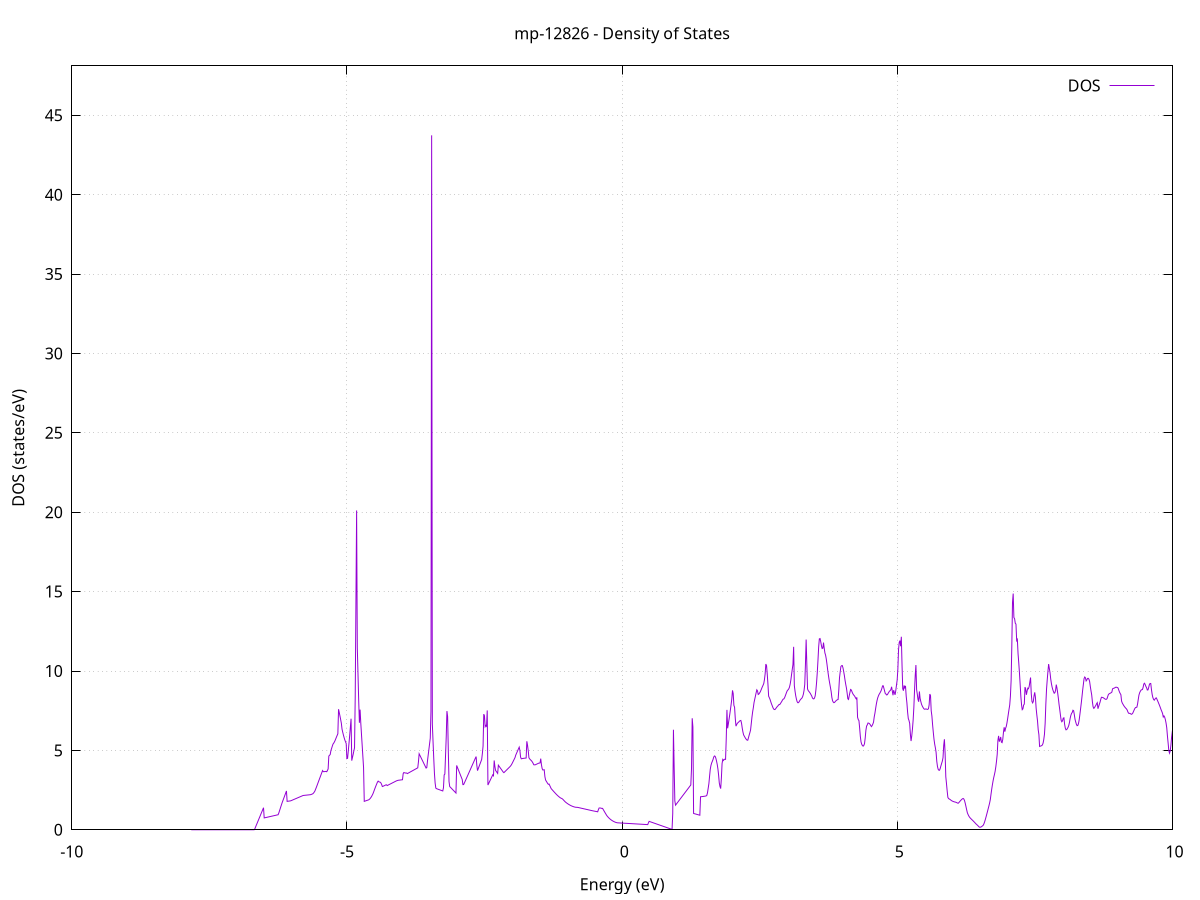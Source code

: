 set title 'mp-12826 - Density of States'
set xlabel 'Energy (eV)'
set ylabel 'DOS (states/eV)'
set grid
set xrange [-10:10]
set yrange [0:48.114]
set xzeroaxis lt -1
set terminal png size 800,600
set output 'mp-12826_dos_gnuplot.png'
plot '-' using 1:2 with lines title 'DOS'
-7.829400 0.000000
-7.816700 0.000000
-7.804100 0.000000
-7.791500 0.000000
-7.778900 0.000000
-7.766200 0.000000
-7.753600 0.000000
-7.741000 0.000000
-7.728400 0.000000
-7.715800 0.000000
-7.703100 0.000000
-7.690500 0.000000
-7.677900 0.000000
-7.665300 0.000000
-7.652600 0.000000
-7.640000 0.000000
-7.627400 0.000000
-7.614800 0.000000
-7.602100 0.000000
-7.589500 0.000000
-7.576900 0.000000
-7.564300 0.000000
-7.551600 0.000000
-7.539000 0.000000
-7.526400 0.000000
-7.513800 0.000000
-7.501100 0.000000
-7.488500 0.000000
-7.475900 0.000000
-7.463300 0.000000
-7.450600 0.000000
-7.438000 0.000000
-7.425400 0.000000
-7.412800 0.000000
-7.400100 0.000000
-7.387500 0.000000
-7.374900 0.000000
-7.362300 0.000000
-7.349600 0.000000
-7.337000 0.000000
-7.324400 0.000000
-7.311800 0.000000
-7.299100 0.000000
-7.286500 0.000000
-7.273900 0.000000
-7.261300 0.000000
-7.248600 0.000000
-7.236000 0.000000
-7.223400 0.000000
-7.210800 0.000000
-7.198100 0.000000
-7.185500 0.000000
-7.172900 0.000000
-7.160300 0.000000
-7.147600 0.000000
-7.135000 0.000000
-7.122400 0.000000
-7.109800 0.000000
-7.097200 0.000000
-7.084500 0.000000
-7.071900 0.000000
-7.059300 0.000000
-7.046700 0.000000
-7.034000 0.000000
-7.021400 0.000000
-7.008800 0.000000
-6.996200 0.000000
-6.983500 0.000000
-6.970900 0.000000
-6.958300 0.000000
-6.945700 0.000000
-6.933000 0.000000
-6.920400 0.000000
-6.907800 0.000000
-6.895200 0.000000
-6.882500 0.000000
-6.869900 0.000000
-6.857300 0.000000
-6.844700 0.000000
-6.832000 0.000000
-6.819400 0.000000
-6.806800 0.000000
-6.794200 0.000000
-6.781500 0.000000
-6.768900 0.000000
-6.756300 0.000000
-6.743700 0.000000
-6.731000 0.000000
-6.718400 0.000000
-6.705800 0.000000
-6.693200 0.000000
-6.680500 0.008000
-6.667900 0.114200
-6.655300 0.220300
-6.642700 0.326500
-6.630000 0.432700
-6.617400 0.538800
-6.604800 0.645000
-6.592200 0.751100
-6.579500 0.857300
-6.566900 0.963400
-6.554300 1.069600
-6.541700 1.175800
-6.529000 1.281900
-6.516400 1.388100
-6.503800 0.746900
-6.491200 0.756900
-6.478600 0.767000
-6.465900 0.777000
-6.453300 0.787000
-6.440700 0.797000
-6.428100 0.807000
-6.415400 0.817100
-6.402800 0.827100
-6.390200 0.837100
-6.377600 0.847100
-6.364900 0.857100
-6.352300 0.867100
-6.339700 0.877200
-6.327100 0.887200
-6.314400 0.897200
-6.301800 0.907200
-6.289200 0.917200
-6.276600 0.927300
-6.263900 0.937300
-6.251300 0.947300
-6.238700 1.054700
-6.226100 1.190600
-6.213400 1.326600
-6.200800 1.462600
-6.188200 1.598500
-6.175600 1.728100
-6.162900 1.847600
-6.150300 1.967100
-6.137700 2.086600
-6.125100 2.206100
-6.112400 2.325600
-6.099800 2.445100
-6.087200 1.788500
-6.074600 1.795300
-6.061900 1.802000
-6.049300 1.808700
-6.036700 1.815400
-6.024100 1.822200
-6.011400 1.839700
-5.998800 1.858500
-5.986200 1.877300
-5.973600 1.896200
-5.960900 1.915000
-5.948300 1.933800
-5.935700 1.952600
-5.923100 1.971400
-5.910400 1.990200
-5.897800 2.009100
-5.885200 2.027900
-5.872600 2.046700
-5.860000 2.065500
-5.847300 2.084300
-5.834700 2.103100
-5.822100 2.121900
-5.809500 2.140800
-5.796800 2.159600
-5.784200 2.165200
-5.771600 2.169800
-5.759000 2.174400
-5.746300 2.179000
-5.733700 2.183600
-5.721100 2.188200
-5.708500 2.192800
-5.695800 2.197400
-5.683200 2.202100
-5.670600 2.206700
-5.658000 2.214200
-5.645300 2.231700
-5.632700 2.249200
-5.620100 2.269300
-5.607500 2.314000
-5.594800 2.373300
-5.582200 2.445200
-5.569600 2.558000
-5.557000 2.665700
-5.544300 2.784000
-5.531700 2.902300
-5.519100 3.020500
-5.506500 3.138700
-5.493800 3.256900
-5.481200 3.375000
-5.468600 3.493100
-5.456000 3.611200
-5.443300 3.729300
-5.430700 3.664600
-5.418100 3.655600
-5.405500 3.666800
-5.392800 3.671700
-5.380200 3.676900
-5.367600 3.656600
-5.355000 3.736200
-5.342300 3.832900
-5.329700 4.643800
-5.317100 4.689400
-5.304500 4.741100
-5.291800 4.988800
-5.279200 5.124200
-5.266600 5.265800
-5.254000 5.394300
-5.241300 5.454100
-5.228700 5.529000
-5.216100 5.622100
-5.203500 5.729900
-5.190900 5.839500
-5.178200 5.945000
-5.165600 6.046000
-5.153000 7.593600
-5.140400 7.388500
-5.127700 7.174000
-5.115100 6.950100
-5.102500 6.718500
-5.089900 6.341300
-5.077200 6.146700
-5.064600 5.969000
-5.052000 5.807500
-5.039400 5.662200
-5.026700 5.543100
-5.014100 5.434200
-5.001500 4.485200
-4.988900 4.500300
-4.976200 4.956700
-4.963600 5.433600
-4.951000 5.931500
-4.938400 6.453600
-4.925700 6.995100
-4.913100 4.354900
-4.900500 4.551900
-4.887900 4.742500
-4.875200 4.961400
-4.862600 5.165900
-4.850000 8.370300
-4.837400 14.246200
-4.824700 20.112300
-4.812100 11.461600
-4.799500 9.796800
-4.786900 8.129600
-4.774200 6.738000
-4.761600 7.568200
-4.749000 6.720400
-4.736400 6.015000
-4.723700 5.316600
-4.711100 4.618100
-4.698500 3.919700
-4.685900 1.790200
-4.673200 1.805300
-4.660600 1.820400
-4.648000 1.835500
-4.635400 1.850500
-4.622700 1.865600
-4.610100 1.880700
-4.597500 1.903100
-4.584900 1.944500
-4.572300 1.997300
-4.559600 2.061500
-4.547000 2.136100
-4.534400 2.219800
-4.521800 2.320900
-4.509100 2.442400
-4.496500 2.562300
-4.483900 2.678600
-4.471300 2.789500
-4.458600 2.896800
-4.446000 3.004100
-4.433400 3.065500
-4.420800 3.020900
-4.408100 3.011300
-4.395500 2.993400
-4.382900 2.948100
-4.370300 2.857200
-4.357600 2.726100
-4.345000 2.739500
-4.332400 2.758700
-4.319800 2.780900
-4.307100 2.803100
-4.294500 2.825300
-4.281900 2.832700
-4.269300 2.784900
-4.256600 2.807100
-4.244000 2.829300
-4.231400 2.851600
-4.218800 2.873800
-4.206100 2.896000
-4.193500 2.918300
-4.180900 2.940500
-4.168300 2.962800
-4.155600 2.985000
-4.143000 3.007200
-4.130400 3.029500
-4.117800 3.051700
-4.105100 3.073600
-4.092500 3.091900
-4.079900 3.106900
-4.067300 3.117900
-4.054600 3.123700
-4.042000 3.129300
-4.029400 3.135000
-4.016800 3.140600
-4.004100 3.146200
-3.991500 3.151900
-3.978900 3.532000
-3.966300 3.606500
-3.953700 3.589000
-3.941000 3.577600
-3.928400 3.572900
-3.915800 3.572200
-3.903200 3.538100
-3.890500 3.562400
-3.877900 3.586600
-3.865300 3.610900
-3.852700 3.635100
-3.840000 3.659400
-3.827400 3.683600
-3.814800 3.707900
-3.802200 3.732100
-3.789500 3.756300
-3.776900 3.780600
-3.764300 3.804800
-3.751700 3.829000
-3.739000 3.853200
-3.726400 3.877500
-3.713800 3.901700
-3.701200 4.284700
-3.688500 4.786000
-3.675900 4.696000
-3.663300 4.606000
-3.650700 4.516000
-3.638000 4.426000
-3.625400 4.336000
-3.612800 4.246000
-3.600200 4.155900
-3.587500 4.065900
-3.574900 3.975900
-3.562300 3.885900
-3.549700 3.920600
-3.537000 4.338100
-3.524400 4.695800
-3.511800 5.053200
-3.499200 5.410300
-3.486500 5.767000
-3.473900 7.462600
-3.461300 43.740300
-3.448700 6.660200
-3.436000 5.560900
-3.423400 4.513200
-3.410800 3.557300
-3.398200 2.948800
-3.385500 2.622300
-3.372900 2.590100
-3.360300 2.573800
-3.347700 2.557500
-3.335100 2.541300
-3.322400 2.525100
-3.309800 2.508900
-3.297200 2.492800
-3.284600 2.476600
-3.271900 2.460600
-3.259300 2.444500
-3.246700 2.643800
-3.234100 3.453800
-3.221400 3.507400
-3.208800 4.687600
-3.196200 5.869700
-3.183600 7.476200
-3.170900 7.124400
-3.158300 4.915100
-3.145700 3.039000
-3.133100 2.722700
-3.120400 2.677200
-3.107800 2.631700
-3.095200 2.586200
-3.082600 2.540700
-3.069900 2.495200
-3.057300 2.449700
-3.044700 2.404200
-3.032100 2.358700
-3.019400 2.313200
-3.006800 4.051500
-2.994200 3.940400
-2.981600 3.829300
-2.968900 3.718200
-2.956300 3.607200
-2.943700 3.496200
-2.931100 3.385200
-2.918400 3.274300
-2.905800 3.163400
-2.893200 2.844400
-2.880600 2.845900
-2.867900 2.939000
-2.855300 3.037600
-2.842700 3.136100
-2.830100 3.234700
-2.817400 3.333300
-2.804800 3.431900
-2.792200 3.530500
-2.779600 3.629200
-2.766900 3.727800
-2.754300 3.826500
-2.741700 3.925100
-2.729100 4.023800
-2.716500 4.122500
-2.703800 4.221100
-2.691200 4.319800
-2.678600 4.418500
-2.666000 4.517200
-2.653300 4.609300
-2.640700 4.068500
-2.628100 3.725600
-2.615500 3.842500
-2.602800 3.959500
-2.590200 4.076500
-2.577600 4.193400
-2.565000 4.310400
-2.552300 4.429000
-2.539700 4.808900
-2.527100 5.272200
-2.514500 7.283500
-2.501800 7.185600
-2.489200 6.493400
-2.476600 6.569800
-2.464000 6.518500
-2.451300 7.516400
-2.438700 2.816800
-2.426100 2.909500
-2.413500 3.002100
-2.400800 3.094800
-2.388200 3.187400
-2.375600 3.280100
-2.363000 3.372700
-2.350300 3.465400
-2.337700 3.406900
-2.325100 4.365100
-2.312500 3.997200
-2.299800 3.739400
-2.287200 3.676400
-2.274600 3.613400
-2.262000 3.550400
-2.249300 4.067000
-2.236700 4.005200
-2.224100 3.943500
-2.211500 3.881800
-2.198800 3.820100
-2.186200 3.758400
-2.173600 3.696700
-2.161000 3.635000
-2.148300 3.597800
-2.135700 3.641100
-2.123100 3.684500
-2.110500 3.727900
-2.097900 3.771200
-2.085200 3.814600
-2.072600 3.857900
-2.060000 3.901300
-2.047400 3.944600
-2.034700 3.988300
-2.022100 4.042600
-2.009500 4.108700
-1.996900 4.192300
-1.984200 4.281000
-1.971600 4.369700
-1.959000 4.458400
-1.946400 4.547200
-1.933700 4.698900
-1.921100 4.799900
-1.908500 4.900900
-1.895900 5.002000
-1.883200 5.103000
-1.870600 5.204200
-1.858000 5.000200
-1.845400 4.576800
-1.832700 4.470700
-1.820100 4.479500
-1.807500 4.489700
-1.794900 4.496700
-1.782200 4.503000
-1.769600 4.509000
-1.757000 4.514500
-1.744400 4.519600
-1.731700 5.574800
-1.719100 5.327100
-1.706500 4.977400
-1.693900 4.537000
-1.681200 4.469700
-1.668600 4.417200
-1.656000 4.376700
-1.643400 4.329000
-1.630700 4.267200
-1.618100 4.187600
-1.605500 4.095400
-1.592900 4.089400
-1.580200 4.090200
-1.567600 4.111000
-1.555000 4.131500
-1.542400 4.151700
-1.529700 4.171700
-1.517100 4.194300
-1.504500 4.200400
-1.491900 4.211500
-1.479300 4.480700
-1.466600 4.098800
-1.454000 3.861700
-1.441400 3.766900
-1.428800 3.772900
-1.416100 3.782800
-1.403500 3.346500
-1.390900 3.132500
-1.378300 3.059900
-1.365600 2.987200
-1.353000 2.914400
-1.340400 2.862300
-1.327800 2.879900
-1.315100 2.785500
-1.302500 2.691600
-1.289900 2.595000
-1.277300 2.544700
-1.264600 2.494900
-1.252000 2.445600
-1.239400 2.396900
-1.226800 2.348700
-1.214100 2.301100
-1.201500 2.254300
-1.188900 2.209600
-1.176300 2.167100
-1.163600 2.126800
-1.151000 2.088800
-1.138400 2.053000
-1.125800 2.019400
-1.113100 1.994900
-1.100500 1.974900
-1.087900 1.950900
-1.075300 1.911900
-1.062600 1.862900
-1.050000 1.815800
-1.037400 1.770900
-1.024800 1.731600
-1.012100 1.697400
-0.999500 1.665000
-0.986900 1.634600
-0.974300 1.606000
-0.961600 1.579300
-0.949000 1.554400
-0.936400 1.531300
-0.923800 1.509900
-0.911100 1.490400
-0.898500 1.472600
-0.885900 1.456600
-0.873300 1.442400
-0.860600 1.430000
-0.848000 1.419400
-0.835400 1.416700
-0.822800 1.415100
-0.810200 1.411300
-0.797500 1.401800
-0.784900 1.391900
-0.772300 1.381900
-0.759700 1.372000
-0.747000 1.362100
-0.734400 1.352100
-0.721800 1.342200
-0.709200 1.332200
-0.696500 1.322300
-0.683900 1.312300
-0.671300 1.302400
-0.658700 1.292400
-0.646000 1.282500
-0.633400 1.272500
-0.620800 1.262500
-0.608200 1.252600
-0.595500 1.242600
-0.582900 1.232600
-0.570300 1.222600
-0.557700 1.212700
-0.545000 1.202700
-0.532400 1.193800
-0.519800 1.185000
-0.507200 1.176200
-0.494500 1.167400
-0.481900 1.158600
-0.469300 1.149800
-0.456700 1.140900
-0.444000 1.132100
-0.431400 1.269900
-0.418800 1.370500
-0.406200 1.372900
-0.393500 1.369900
-0.380900 1.360300
-0.368300 1.342000
-0.355700 1.348300
-0.343000 1.271400
-0.330400 1.195100
-0.317800 1.119800
-0.305200 1.045500
-0.292500 0.972200
-0.279900 0.899900
-0.267300 0.844000
-0.254700 0.794300
-0.242000 0.748300
-0.229400 0.706100
-0.216800 0.667600
-0.204200 0.632900
-0.191600 0.601900
-0.178900 0.573400
-0.166300 0.547200
-0.153700 0.523300
-0.141100 0.501700
-0.128400 0.482400
-0.115800 0.465400
-0.103200 0.451400
-0.090600 0.441900
-0.077900 0.437100
-0.065300 0.434500
-0.052700 0.431900
-0.040100 0.429300
-0.027400 0.426700
-0.014800 0.424100
-0.002200 0.421500
0.010400 0.418900
0.023100 0.416300
0.035700 0.413700
0.048300 0.411100
0.060900 0.408500
0.073600 0.405900
0.086200 0.403300
0.098800 0.400700
0.111400 0.398100
0.124100 0.395500
0.136700 0.392800
0.149300 0.390200
0.161900 0.387600
0.174600 0.385000
0.187200 0.382400
0.199800 0.379800
0.212400 0.377200
0.225100 0.374600
0.237700 0.372000
0.250300 0.369400
0.262900 0.366800
0.275600 0.364200
0.288200 0.361600
0.300800 0.359000
0.313400 0.356400
0.326100 0.353800
0.338700 0.351200
0.351300 0.348600
0.363900 0.346000
0.376600 0.343400
0.389200 0.340800
0.401800 0.338200
0.414400 0.335600
0.427000 0.332900
0.439700 0.330300
0.452300 0.327700
0.464900 0.325100
0.477500 0.436600
0.490200 0.529800
0.502800 0.514400
0.515400 0.499000
0.528000 0.483700
0.540700 0.468300
0.553300 0.452900
0.565900 0.437600
0.578500 0.422200
0.591200 0.406900
0.603800 0.391500
0.616400 0.376200
0.629000 0.360800
0.641700 0.345500
0.654300 0.330200
0.666900 0.314800
0.679500 0.299500
0.692200 0.284100
0.704800 0.268800
0.717400 0.253500
0.730000 0.238100
0.742700 0.222800
0.755300 0.207500
0.767900 0.192200
0.780500 0.176900
0.793200 0.161500
0.805800 0.146200
0.818400 0.130900
0.831000 0.115600
0.843700 0.100300
0.856300 0.085000
0.868900 0.069700
0.881500 0.054400
0.894200 0.039100
0.906800 0.026400
0.919400 1.025900
0.932000 6.301500
0.944700 4.005100
0.957300 1.825600
0.969900 1.550000
0.982500 1.607800
0.995200 1.665500
1.007800 1.723300
1.020400 1.781100
1.033000 1.838900
1.045600 1.896700
1.058300 1.954500
1.070900 2.012400
1.083500 2.070200
1.096100 2.128100
1.108800 2.185900
1.121400 2.243800
1.134000 2.301700
1.146600 2.359600
1.159300 2.417500
1.171900 2.475400
1.184500 2.533300
1.197100 2.591200
1.209800 2.649100
1.222400 2.707100
1.235000 2.765100
1.247600 2.823000
1.260300 3.846900
1.272900 7.023700
1.285500 6.472800
1.298100 1.027700
1.310800 1.015400
1.323400 1.003100
1.336000 0.990700
1.348600 0.978400
1.361300 0.966100
1.373900 0.953700
1.386500 0.941400
1.399100 0.929100
1.411800 0.916700
1.424400 2.079900
1.437000 2.084300
1.449600 2.089300
1.462300 2.094900
1.474900 2.100900
1.487500 2.107600
1.500100 2.114800
1.512800 2.122500
1.525400 2.130800
1.538000 2.162400
1.550600 2.325600
1.563300 2.613200
1.575900 2.901800
1.588500 3.367500
1.601100 3.813700
1.613800 4.054500
1.626400 4.207200
1.639000 4.314000
1.651600 4.427300
1.664200 4.580700
1.676900 4.649200
1.689500 4.626500
1.702100 4.512500
1.714700 4.334300
1.727400 4.120200
1.740000 3.837800
1.752600 3.448500
1.765200 2.949400
1.777900 2.722300
1.790500 2.593900
1.803100 3.250600
1.815700 4.167600
1.828400 4.428400
1.841000 4.362400
1.853600 4.432200
1.866200 4.442900
1.878900 4.433800
1.891500 5.730800
1.904100 7.551900
1.916700 6.391100
1.929400 6.661900
1.942000 6.947100
1.954600 7.246700
1.967200 7.560700
1.979900 7.889000
1.992500 8.243400
2.005100 8.780000
2.017700 8.579900
2.030400 7.838300
2.043000 7.718600
2.055600 7.014600
2.068200 6.526100
2.080900 6.624000
2.093500 6.706800
2.106100 6.748500
2.118700 6.789100
2.131400 6.838500
2.144000 6.874300
2.156600 6.886900
2.169200 6.714100
2.181900 6.405900
2.194500 6.161300
2.207100 5.977400
2.219700 5.897400
2.232400 5.817000
2.245000 5.744800
2.257600 5.688700
2.270200 5.644800
2.282800 5.640500
2.295500 5.797700
2.308100 5.963400
2.320700 6.113300
2.333300 6.281300
2.346000 6.682600
2.358600 7.091600
2.371200 7.427900
2.383800 7.691100
2.396500 8.013700
2.409100 8.221400
2.421700 8.420200
2.434300 8.626700
2.447000 8.814300
2.459600 8.751400
2.472200 8.521300
2.484800 8.551500
2.497500 8.618100
2.510100 8.691900
2.522700 8.792500
2.535300 8.902400
2.548000 9.009400
2.560600 9.103700
2.573200 9.212600
2.585800 9.460300
2.598500 9.823900
2.611100 10.437400
2.623700 10.342900
2.636300 9.809400
2.649000 9.185300
2.661600 8.413200
2.674200 8.322300
2.686800 8.215500
2.699500 8.076700
2.712100 7.943700
2.724700 7.834300
2.737300 7.716300
2.750000 7.619800
2.762600 7.578800
2.775200 7.569500
2.787800 7.616800
2.800500 7.678500
2.813100 7.737300
2.825700 7.785600
2.838300 7.836400
2.851000 7.889900
2.863600 7.886000
2.876200 7.952300
2.888800 8.020400
2.901500 8.090500
2.914100 8.174500
2.926700 8.227900
2.939300 8.246300
2.951900 8.320300
2.964600 8.436500
2.977200 8.557600
2.989800 8.674800
3.002400 8.775000
3.015100 8.814600
3.027700 8.876300
3.040300 8.982100
3.052900 9.169300
3.065600 9.437100
3.078200 9.775800
3.090800 10.096000
3.103400 10.408200
3.116100 11.523000
3.128700 9.081000
3.141300 8.731300
3.153900 8.441400
3.166600 8.231300
3.179200 8.069900
3.191800 8.002800
3.204400 8.006600
3.217100 8.069800
3.229700 8.150400
3.242300 8.207200
3.254900 8.255200
3.267600 8.299200
3.280200 8.391000
3.292800 8.539200
3.305400 8.779600
3.318100 9.155200
3.330700 10.434800
3.343300 11.981800
3.355900 10.389000
3.368600 8.871600
3.381200 8.762600
3.393800 8.711900
3.406400 8.653800
3.419100 8.589100
3.431700 8.507200
3.444300 8.428500
3.456900 8.309500
3.469600 8.255100
3.482200 8.242100
3.494800 8.294400
3.507400 8.433200
3.520100 8.785100
3.532700 9.271900
3.545300 9.893100
3.557900 10.646400
3.570500 11.507500
3.583200 12.024900
3.595800 12.044200
3.608400 11.843500
3.621000 11.596000
3.633700 11.417500
3.646300 11.437400
3.658900 11.787300
3.671500 11.441000
3.684200 11.137200
3.696800 10.995200
3.709400 10.749700
3.722000 10.426300
3.734700 10.064200
3.747300 9.749200
3.759900 9.452100
3.772500 9.201600
3.785200 8.956800
3.797800 8.703900
3.810400 8.337600
3.823000 8.130000
3.835700 8.044200
3.848300 8.003800
3.860900 8.025300
3.873500 8.081600
3.886200 8.128000
3.898800 8.164600
3.911400 8.191400
3.924000 8.206200
3.936700 8.802700
3.949300 9.571300
3.961900 9.933500
3.974500 10.280700
3.987200 10.335200
3.999800 10.344800
4.012400 10.204200
4.025000 9.972000
4.037700 9.716700
4.050300 9.413400
4.062900 9.156700
4.075500 8.923500
4.088200 8.606700
4.100800 8.249800
4.113400 8.208100
4.126000 8.440000
4.138700 8.647100
4.151300 8.837700
4.163900 8.805600
4.176500 8.691500
4.189100 8.588100
4.201800 8.511300
4.214400 8.460600
4.227000 8.405900
4.239600 8.309200
4.252300 8.247700
4.264900 8.337900
4.277500 7.087700
4.290100 6.942700
4.302800 6.871600
4.315400 6.410200
4.328000 5.879000
4.340600 5.532900
4.353300 5.385300
4.365900 5.302300
4.378500 5.266300
4.391100 5.310800
4.403800 5.422300
4.416400 5.778500
4.429000 6.266200
4.441600 6.530800
4.454300 6.607500
4.466900 6.723500
4.479500 6.716200
4.492100 6.689100
4.504800 6.637300
4.517400 6.559300
4.530000 6.498300
4.542600 6.565000
4.555300 6.658100
4.567900 6.781100
4.580500 7.112200
4.593100 7.343400
4.605800 7.634800
4.618400 7.909300
4.631000 8.133700
4.643600 8.307600
4.656300 8.430700
4.668900 8.528200
4.681500 8.597300
4.694100 8.680200
4.706800 8.769800
4.719400 8.905600
4.732000 9.064700
4.744600 9.064900
4.757300 8.896400
4.769900 8.725700
4.782500 8.568700
4.795100 8.547100
4.807700 8.489200
4.820400 8.514200
4.833000 8.594000
4.845600 8.665100
4.858200 8.734800
4.870900 8.765700
4.883500 8.840000
4.896100 9.006300
4.908700 8.732600
4.921400 8.474000
4.934000 8.791800
4.946600 8.637800
4.959200 8.499900
4.971900 8.763300
4.984500 9.106200
4.997100 9.425300
5.009700 10.113200
5.022400 11.365300
5.035000 11.805700
5.047600 11.914700
5.060200 11.560600
5.072900 12.156900
5.085500 10.385800
5.098100 8.888700
5.110700 8.758900
5.123400 9.091100
5.136000 8.948300
5.148600 9.062100
5.161200 8.413800
5.173900 7.997200
5.186500 7.417600
5.199100 7.011500
5.211700 6.888600
5.224400 6.700900
5.237000 6.030200
5.249600 5.589100
5.262200 5.910400
5.274900 6.348300
5.287500 6.912700
5.300100 7.683800
5.312700 8.781700
5.325400 9.726100
5.338000 10.374700
5.350600 8.820700
5.363200 8.535400
5.375900 8.205200
5.388500 8.063500
5.401100 8.713000
5.413700 8.283400
5.426300 8.085900
5.439000 7.913400
5.451600 7.806800
5.464200 7.723300
5.476800 7.650300
5.489500 7.598800
5.502100 7.591400
5.514700 7.610600
5.527300 7.604700
5.540000 7.587900
5.552600 7.582400
5.565200 7.621000
5.577800 7.861600
5.590500 8.547400
5.603100 8.455700
5.615700 7.495500
5.628300 7.166300
5.641000 6.613500
5.653600 6.141700
5.666200 5.708100
5.678800 5.397000
5.691500 5.161100
5.704100 4.887400
5.716700 4.316800
5.729300 3.989500
5.742000 3.809900
5.754600 3.751600
5.767200 3.748800
5.779800 3.869600
5.792500 4.030400
5.805100 4.179300
5.817700 4.321400
5.830300 4.542000
5.843000 5.320100
5.855600 5.700600
5.868200 4.824000
5.880800 3.342400
5.893500 2.900200
5.906100 2.434800
5.918700 2.038800
5.931300 1.962800
5.944000 1.939700
5.956600 1.911600
5.969200 1.877900
5.981800 1.843600
5.994500 1.816300
6.007100 1.795200
6.019700 1.777400
6.032300 1.762300
6.044900 1.749800
6.057600 1.741000
6.070200 1.724900
6.082800 1.703600
6.095400 1.679100
6.108100 1.674600
6.120700 1.720900
6.133300 1.775900
6.145900 1.823700
6.158600 1.873200
6.171200 1.916700
6.183800 1.951500
6.196400 1.971400
6.209100 1.934100
6.221700 1.831500
6.234300 1.664100
6.246900 1.467600
6.259600 1.264000
6.272200 1.074400
6.284800 0.967500
6.297400 0.877900
6.310100 0.805600
6.322700 0.750600
6.335300 0.704500
6.347900 0.660800
6.360600 0.618500
6.373200 0.575400
6.385800 0.531400
6.398400 0.486400
6.411100 0.439300
6.423700 0.389400
6.436300 0.349700
6.448900 0.308600
6.461600 0.266000
6.474200 0.222000
6.486800 0.176500
6.499400 0.158100
6.512100 0.164500
6.524700 0.184300
6.537300 0.215900
6.549900 0.251000
6.562600 0.293800
6.575200 0.390800
6.587800 0.516600
6.600400 0.661200
6.613100 0.822700
6.625700 0.987500
6.638300 1.154900
6.650900 1.324100
6.663500 1.494100
6.676200 1.674100
6.688800 1.883600
6.701400 2.212000
6.714000 2.530300
6.726700 2.815800
6.739300 3.068600
6.751900 3.288600
6.764500 3.475800
6.777200 3.682700
6.789800 3.968600
6.802400 4.324800
6.815000 4.751900
6.827700 5.629800
6.840300 5.912600
6.852900 5.553500
6.865500 5.657500
6.878200 5.845000
6.890800 5.521300
6.903400 5.488800
6.916000 5.691400
6.928700 6.138000
6.941300 6.456300
6.953900 6.179400
6.966500 6.390700
6.979200 6.502800
6.991800 6.724700
7.004400 6.992900
7.017000 7.292100
7.029700 7.585100
7.042300 7.857200
7.054900 8.411000
7.067500 9.383100
7.080200 11.552700
7.092800 14.317900
7.105400 14.878000
7.118000 13.367200
7.130700 13.297100
7.143300 13.007600
7.155900 12.954500
7.168500 11.916700
7.181200 11.989400
7.193800 11.087000
7.206400 10.524300
7.219000 9.888700
7.231700 9.172700
7.244300 8.408600
7.256900 7.878300
7.269500 7.564500
7.282200 7.616500
7.294800 7.851500
7.307400 7.916800
7.320000 8.986100
7.332600 8.865400
7.345300 8.503000
7.357900 8.729300
7.370500 8.916200
7.383100 8.883100
7.395800 9.031200
7.408400 9.314600
7.421000 9.588900
7.433600 8.572100
7.446300 8.082900
7.458900 7.992500
7.471500 8.090000
7.484100 8.436000
7.496800 8.655500
7.509400 8.344500
7.522000 7.660700
7.534600 7.238800
7.547300 6.855700
7.559900 6.302200
7.572500 5.994100
7.585100 5.247800
7.597800 5.267800
7.610400 5.279900
7.623000 5.303600
7.635600 5.339800
7.648300 5.452900
7.660900 5.679300
7.673500 6.011300
7.686100 6.706600
7.698800 7.939100
7.711400 8.864100
7.724000 9.450200
7.736600 9.974600
7.749300 10.437700
7.761900 10.160300
7.774500 9.898700
7.787100 9.505500
7.799800 9.207600
7.812400 8.987100
7.825000 8.822400
7.837600 8.703100
7.850300 8.600600
7.862900 8.635800
7.875500 8.772200
7.888100 9.142500
7.900800 8.926500
7.913400 8.627100
7.926000 8.288600
7.938600 7.896400
7.951200 7.572000
7.963900 7.218200
7.976500 6.900400
7.989100 6.804600
8.001700 6.860400
8.014400 7.027900
8.027000 7.050800
8.039600 6.645800
8.052200 6.404900
8.064900 6.294400
8.077500 6.309900
8.090100 6.379000
8.102700 6.456000
8.115400 6.571600
8.128000 6.761600
8.140600 7.019400
8.153200 7.207700
8.165900 7.329700
8.178500 7.391700
8.191100 7.529200
8.203700 7.498200
8.216400 7.241700
8.229000 6.952200
8.241600 6.787400
8.254200 6.640900
8.266900 6.555100
8.279500 6.570800
8.292100 6.692700
8.304700 6.924500
8.317400 7.267200
8.330000 7.623200
8.342600 7.988700
8.355200 8.382000
8.367900 8.798700
8.380500 9.158500
8.393100 9.518300
8.405700 9.621400
8.418400 9.570000
8.431000 9.377200
8.443600 9.436400
8.456200 9.531900
8.468900 9.538900
8.481500 9.481600
8.494100 9.345100
8.506700 9.026700
8.519400 8.746600
8.532000 8.491900
8.544600 8.061700
8.557200 7.747800
8.569800 7.647900
8.582500 7.684600
8.595100 7.774500
8.607700 7.837000
8.620300 7.938900
8.633000 8.005900
8.645600 7.624100
8.658200 7.765300
8.670800 7.902100
8.683500 8.035200
8.696100 8.207900
8.708700 8.346400
8.721300 8.340500
8.734000 8.328500
8.746600 8.307200
8.759200 8.273400
8.771800 8.238900
8.784500 8.217900
8.797100 8.216800
8.809700 8.252000
8.822300 8.387300
8.835000 8.516600
8.847600 8.561700
8.860200 8.586500
8.872800 8.607600
8.885500 8.634100
8.898100 8.670600
8.910700 8.875900
8.923300 8.903500
8.936000 8.914400
8.948600 8.935900
8.961200 8.963900
8.973800 8.983100
8.986500 8.971800
8.999100 8.961300
9.011700 8.923900
9.024300 8.794500
9.037000 8.672800
9.049600 8.584200
9.062200 8.508200
9.074800 8.104500
9.087500 7.985000
9.100100 7.908000
9.112700 7.832700
9.125300 7.765800
9.138000 7.710500
9.150600 7.659000
9.163200 7.615100
9.175800 7.547000
9.188400 7.432800
9.201100 7.343900
9.213700 7.331900
9.226300 7.332000
9.238900 7.304400
9.251600 7.271200
9.264200 7.291900
9.276800 7.338400
9.289400 7.436400
9.302100 7.537900
9.314700 7.633100
9.327300 7.695700
9.339900 7.707500
9.352600 7.722000
9.365200 7.916900
9.377800 8.210200
9.390400 8.483000
9.403100 8.631200
9.415700 8.721700
9.428300 8.795500
9.440900 8.820800
9.453600 8.835200
9.466200 8.968100
9.478800 9.182600
9.491400 9.229500
9.504100 9.143600
9.516700 9.027800
9.529300 8.946200
9.541900 8.802400
9.554600 8.811500
9.567200 8.961000
9.579800 9.145300
9.592400 9.216800
9.605100 9.212200
9.617700 8.830700
9.630300 8.528600
9.642900 8.331500
9.655600 8.219300
9.668200 8.162800
9.680800 8.224700
9.693400 8.288400
9.706100 8.308000
9.718700 8.212400
9.731300 8.111600
9.743900 8.007000
9.756600 7.898600
9.769200 7.786500
9.781800 7.669000
9.794400 7.546100
9.807000 7.441800
9.819700 7.327100
9.832300 7.105400
9.844900 7.171500
9.857500 7.096700
9.870200 6.940800
9.882800 6.723000
9.895400 6.430700
9.908000 5.906900
9.920700 5.457000
9.933300 4.980300
9.945900 4.825000
9.958500 4.964400
9.971200 5.335300
9.983800 5.836900
9.996400 6.186100
10.009000 6.138300
10.021700 6.055700
10.034300 5.986700
10.046900 5.931300
10.059500 5.995900
10.072200 5.846100
10.084800 5.805300
10.097400 5.876900
10.110000 6.030500
10.122700 6.176000
10.135300 6.551500
10.147900 5.900300
10.160500 5.777400
10.173200 5.666100
10.185800 5.593000
10.198400 5.594700
10.211000 5.665900
10.223700 5.719700
10.236300 5.724900
10.248900 5.600100
10.261500 5.487400
10.274200 5.337300
10.286800 5.236100
10.299400 5.180400
10.312000 5.224800
10.324700 5.354900
10.337300 5.663600
10.349900 6.238300
10.362500 7.042600
10.375200 12.745500
10.387800 7.394000
10.400400 6.690400
10.413000 6.483500
10.425600 5.882800
10.438300 5.690200
10.450900 5.648800
10.463500 5.613600
10.476100 5.581000
10.488800 5.546400
10.501400 5.439600
10.514000 5.385700
10.526600 5.376000
10.539300 5.359900
10.551900 5.558600
10.564500 7.062700
10.577100 7.229700
10.589800 5.722700
10.602400 5.558400
10.615000 5.471000
10.627600 5.425700
10.640300 5.422300
10.652900 5.461000
10.665500 5.528600
10.678100 5.602700
10.690800 5.690100
10.703400 5.734900
10.716000 5.771500
10.728600 5.789800
10.741300 5.860500
10.753900 6.135600
10.766500 6.405600
10.779100 6.792700
10.791800 7.231100
10.804400 7.668300
10.817000 8.019000
10.829600 8.250400
10.842300 8.314200
10.854900 8.366800
10.867500 8.442800
10.880100 8.540000
10.892800 8.637300
10.905400 8.712400
10.918000 8.702300
10.930600 8.637600
10.943300 11.162100
10.955900 8.470800
10.968500 8.199100
10.981100 8.083100
10.993800 7.977000
11.006400 8.035700
11.019000 9.514800
11.031600 8.306400
11.044200 7.357300
11.056900 6.883000
11.069500 6.899300
11.082100 6.962500
11.094700 7.031500
11.107400 7.075600
11.120000 7.262600
11.132600 7.690400
11.145200 10.221700
11.157900 6.232200
11.170500 6.381600
11.183100 9.532600
11.195700 8.677900
11.208400 8.442400
11.221000 8.823600
11.233600 9.146100
11.246200 9.379500
11.258900 9.294900
11.271500 8.770800
11.284100 8.358300
11.296700 8.292000
11.309400 8.676000
11.322000 9.513200
11.334600 10.331400
11.347200 10.005900
11.359900 9.635100
11.372500 8.752400
11.385100 8.264000
11.397700 7.912800
11.410400 7.739200
11.423000 7.865400
11.435600 8.280400
11.448200 8.685200
11.460900 9.058400
11.473500 8.647500
11.486100 8.452700
11.498700 7.678800
11.511400 8.680000
11.524000 8.067400
11.536600 7.100600
11.549200 6.591300
11.561900 6.453700
11.574500 6.483000
11.587100 7.474800
11.599700 8.361300
11.612400 8.824500
11.625000 7.781800
11.637600 6.675100
11.650200 6.422900
11.662900 6.475900
11.675500 6.629400
11.688100 8.481600
11.700700 7.587100
11.713300 9.191600
11.726000 8.089900
11.738600 7.321300
11.751200 6.864600
11.763800 6.841500
11.776500 6.934300
11.789100 7.015800
11.801700 7.055400
11.814300 7.111800
11.827000 7.204000
11.839600 7.250500
11.852200 7.185700
11.864800 7.081900
11.877500 7.226500
11.890100 7.378300
11.902700 7.379800
11.915300 7.278300
11.928000 7.198900
11.940600 7.107900
11.953200 7.033000
11.965800 7.050000
11.978500 6.984900
11.991100 6.986900
12.003700 7.152900
12.016300 7.111900
12.029000 6.901700
12.041600 6.375700
12.054200 5.511300
12.066800 4.989100
12.079500 4.647800
12.092100 4.378300
12.104700 4.201300
12.117300 4.073500
12.130000 3.981400
12.142600 4.019800
12.155200 4.066400
12.167800 4.148700
12.180500 4.449400
12.193100 4.897200
12.205700 4.975600
12.218300 4.732700
12.231000 4.554200
12.243600 4.413500
12.256200 4.310500
12.268800 4.245300
12.281500 4.217200
12.294100 4.212100
12.306700 4.213500
12.319300 4.221400
12.331900 4.251900
12.344600 4.353200
12.357200 4.489800
12.369800 4.665200
12.382400 4.862000
12.395100 5.082400
12.407700 5.323200
12.420300 5.517200
12.432900 5.659000
12.445600 5.694400
12.458200 5.704100
12.470800 5.681400
12.483400 5.580600
12.496100 5.450200
12.508700 5.334300
12.521300 5.238300
12.533900 5.158400
12.546600 5.085600
12.559200 5.019700
12.571800 4.959200
12.584400 4.907100
12.597100 4.870700
12.609700 4.839700
12.622300 4.803000
12.634900 4.767100
12.647600 4.733500
12.660200 4.702900
12.672800 4.724500
12.685400 4.813600
12.698100 4.932000
12.710700 5.196400
12.723300 5.296200
12.735900 5.238400
12.748600 5.145300
12.761200 5.081800
12.773800 5.037500
12.786400 5.016900
12.799100 5.000900
12.811700 4.986900
12.824300 4.978400
12.836900 4.983400
12.849600 4.944300
12.862200 4.839700
12.874800 4.953000
12.887400 4.973900
12.900100 5.004000
12.912700 5.043700
12.925300 5.100700
12.937900 5.175000
12.950500 5.261600
12.963200 5.356300
12.975800 5.464500
12.988400 5.583600
13.001000 5.713200
13.013700 6.117600
13.026300 6.367100
13.038900 6.783900
13.051500 7.045800
13.064200 7.118400
13.076800 7.004300
13.089400 6.987600
13.102000 6.999200
13.114700 6.979200
13.127300 6.928900
13.139900 6.873300
13.152500 6.822100
13.165200 6.772300
13.177800 6.709900
13.190400 6.738700
13.203000 7.202900
13.215700 9.904900
13.228300 7.902800
13.240900 8.001400
13.253500 8.018600
13.266200 7.975700
13.278800 7.877200
13.291400 7.768700
13.304000 7.658000
13.316700 7.568800
13.329300 7.493700
13.341900 7.434400
13.354500 7.392500
13.367200 7.366600
13.379800 7.393900
13.392400 7.563500
13.405000 7.689100
13.417700 7.820000
13.430300 8.007100
13.442900 8.334600
13.455500 7.953400
13.468200 7.609900
13.480800 7.521500
13.493400 7.428500
13.506000 7.348600
13.518700 7.322100
13.531300 7.320700
13.543900 7.326600
13.556500 7.339200
13.569100 7.374700
13.581800 7.430700
13.594400 8.228900
13.607000 8.898700
13.619600 8.909100
13.632300 8.256600
13.644900 8.137700
13.657500 8.155800
13.670100 8.228000
13.682800 8.305600
13.695400 8.401300
13.708000 8.511000
13.720600 8.654000
13.733300 9.146100
13.745900 9.578400
13.758500 9.688000
13.771100 9.458800
13.783800 9.059600
13.796400 9.079200
13.809000 9.084800
13.821600 9.100800
13.834300 9.124500
13.846900 9.141800
13.859500 9.146200
13.872100 9.139100
13.884800 9.121800
13.897400 9.110500
13.910000 9.070900
13.922600 9.010200
13.935300 8.960200
13.947900 8.878400
13.960500 8.803000
13.973100 8.757800
13.985800 8.738400
13.998400 8.683400
14.011000 8.669800
14.023600 8.637500
14.036300 8.611400
14.048900 8.596500
14.061500 8.591600
14.074100 8.593800
14.086800 8.602300
14.099400 8.618400
14.112000 8.645600
14.124600 8.695400
14.137300 8.665700
14.149900 8.720300
14.162500 8.802700
14.175100 8.903100
14.187700 9.046400
14.200400 9.427200
14.213000 9.247800
14.225600 9.199900
14.238200 9.154000
14.250900 9.126600
14.263500 9.117100
14.276100 9.110000
14.288700 9.117000
14.301400 9.131400
14.314000 9.215100
14.326600 9.270000
14.339200 9.285300
14.351900 9.294800
14.364500 9.340100
14.377100 9.409600
14.389700 9.430600
14.402400 9.438900
14.415000 9.445800
14.427600 9.447900
14.440200 9.425400
14.452900 9.364100
14.465500 9.294400
14.478100 9.130600
14.490700 9.107800
14.503400 8.824300
14.516000 8.545800
14.528600 8.251500
14.541200 8.001100
14.553900 7.852200
14.566500 7.720900
14.579100 7.631700
14.591700 7.623400
14.604400 7.732500
14.617000 7.890600
14.629600 8.067300
14.642200 8.241700
14.654900 8.345400
14.667500 8.434700
14.680100 8.531700
14.692700 8.636500
14.705400 8.749500
14.718000 8.871900
14.730600 9.008200
14.743200 9.158700
14.755900 9.322900
14.768500 9.490800
14.781100 9.583500
14.793700 9.611300
14.806300 9.576400
14.819000 9.492800
14.831600 9.361300
14.844200 9.227600
14.856800 9.355600
14.869500 9.514700
14.882100 9.638300
14.894700 9.721300
14.907300 9.673700
14.920000 9.409500
14.932600 9.108400
14.945200 9.303100
14.957800 9.509700
14.970500 9.713500
14.983100 9.773400
14.995700 10.176400
15.008300 10.553400
15.021000 10.151300
15.033600 9.874900
15.046200 9.039900
15.058800 8.376800
15.071500 7.825100
15.084100 7.692900
15.096700 7.456200
15.109300 7.079600
15.122000 6.802000
15.134600 6.720600
15.147200 6.326700
15.159800 6.080500
15.172500 6.038100
15.185100 6.144800
15.197700 6.225000
15.210300 6.318700
15.223000 7.309300
15.235600 8.046500
15.248200 8.474200
15.260800 8.942300
15.273500 9.442200
15.286100 9.753400
15.298700 9.999900
15.311300 10.291800
15.324000 10.750300
15.336600 11.679100
15.349200 12.749500
15.361800 13.265700
15.374500 10.489300
15.387100 8.928000
15.399700 8.706300
15.412300 9.321800
15.425000 9.903400
15.437600 10.606900
15.450200 11.301900
15.462800 11.317300
15.475400 11.246100
15.488100 8.357400
15.500700 6.133800
15.513300 7.738000
15.525900 7.432300
15.538600 7.888800
15.551200 7.858900
15.563800 7.912800
15.576400 7.960400
15.589100 7.984700
15.601700 7.975100
15.614300 7.899400
15.626900 7.060700
15.639600 6.748100
15.652200 6.339200
15.664800 5.833900
15.677400 5.232300
15.690100 4.819700
15.702700 4.543000
15.715300 4.408800
15.727900 4.665400
15.740600 5.116500
15.753200 5.030800
15.765800 4.984100
15.778400 4.800500
15.791100 4.936700
15.803700 4.457400
15.816300 4.189100
15.828900 4.253700
15.841600 4.676200
15.854200 5.031800
15.866800 4.893200
15.879400 4.730000
15.892100 4.595800
15.904700 4.481600
15.917300 4.344200
15.929900 4.206200
15.942600 4.098000
15.955200 3.990100
15.967800 3.749100
15.980400 3.490500
15.993100 3.214300
16.005700 2.920500
16.018300 2.609200
16.030900 2.284500
16.043600 2.098100
16.056200 2.108500
16.068800 2.115100
16.081400 2.117700
16.094000 2.116400
16.106700 1.785200
16.119300 1.265600
16.131900 1.008900
16.144500 0.836700
16.157200 0.713000
16.169800 0.598300
16.182400 0.492500
16.195000 0.395700
16.207700 0.307900
16.220300 0.229100
16.232900 0.159200
16.245500 0.098300
16.258200 0.046400
16.270800 0.003500
16.283400 0.000000
16.296000 0.000000
16.308700 0.000000
16.321300 0.000000
16.333900 0.000000
16.346500 0.000000
16.359200 0.000000
16.371800 0.000000
16.384400 0.000000
16.397000 0.000000
16.409700 0.000000
16.422300 0.000000
16.434900 0.000000
16.447500 0.000000
16.460200 0.000000
16.472800 0.000000
16.485400 0.000000
16.498000 0.000000
16.510700 0.000000
16.523300 0.000000
16.535900 0.000000
16.548500 0.000000
16.561200 0.000000
16.573800 0.000000
16.586400 0.000000
16.599000 0.000000
16.611700 0.000000
16.624300 0.000000
16.636900 0.000000
16.649500 0.000000
16.662200 0.000000
16.674800 0.000000
16.687400 0.000000
16.700000 0.000000
16.712600 0.000000
16.725300 0.000000
16.737900 0.000000
16.750500 0.000000
16.763100 0.000000
16.775800 0.000000
16.788400 0.000000
16.801000 0.000000
16.813600 0.000000
16.826300 0.000000
16.838900 0.000000
16.851500 0.000000
16.864100 0.000000
16.876800 0.000000
16.889400 0.000000
16.902000 0.000000
16.914600 0.000000
16.927300 0.000000
16.939900 0.000000
16.952500 0.000000
16.965100 0.000000
16.977800 0.000000
16.990400 0.000000
17.003000 0.000000
17.015600 0.000000
17.028300 0.000000
17.040900 0.000000
17.053500 0.000000
17.066100 0.000000
17.078800 0.000000
17.091400 0.000000
17.104000 0.000000
17.116600 0.000000
17.129300 0.000000
17.141900 0.000000
17.154500 0.000000
17.167100 0.000000
17.179800 0.000000
17.192400 0.000000
17.205000 0.000000
17.217600 0.000000
17.230300 0.000000
17.242900 0.000000
17.255500 0.000000
17.268100 0.000000
17.280800 0.000000
17.293400 0.000000
17.306000 0.000000
17.318600 0.000000
17.331200 0.000000
17.343900 0.000000
17.356500 0.000000
17.369100 0.000000
17.381700 0.000000
17.394400 0.000000
17.407000 0.000000
17.419600 0.000000
e
